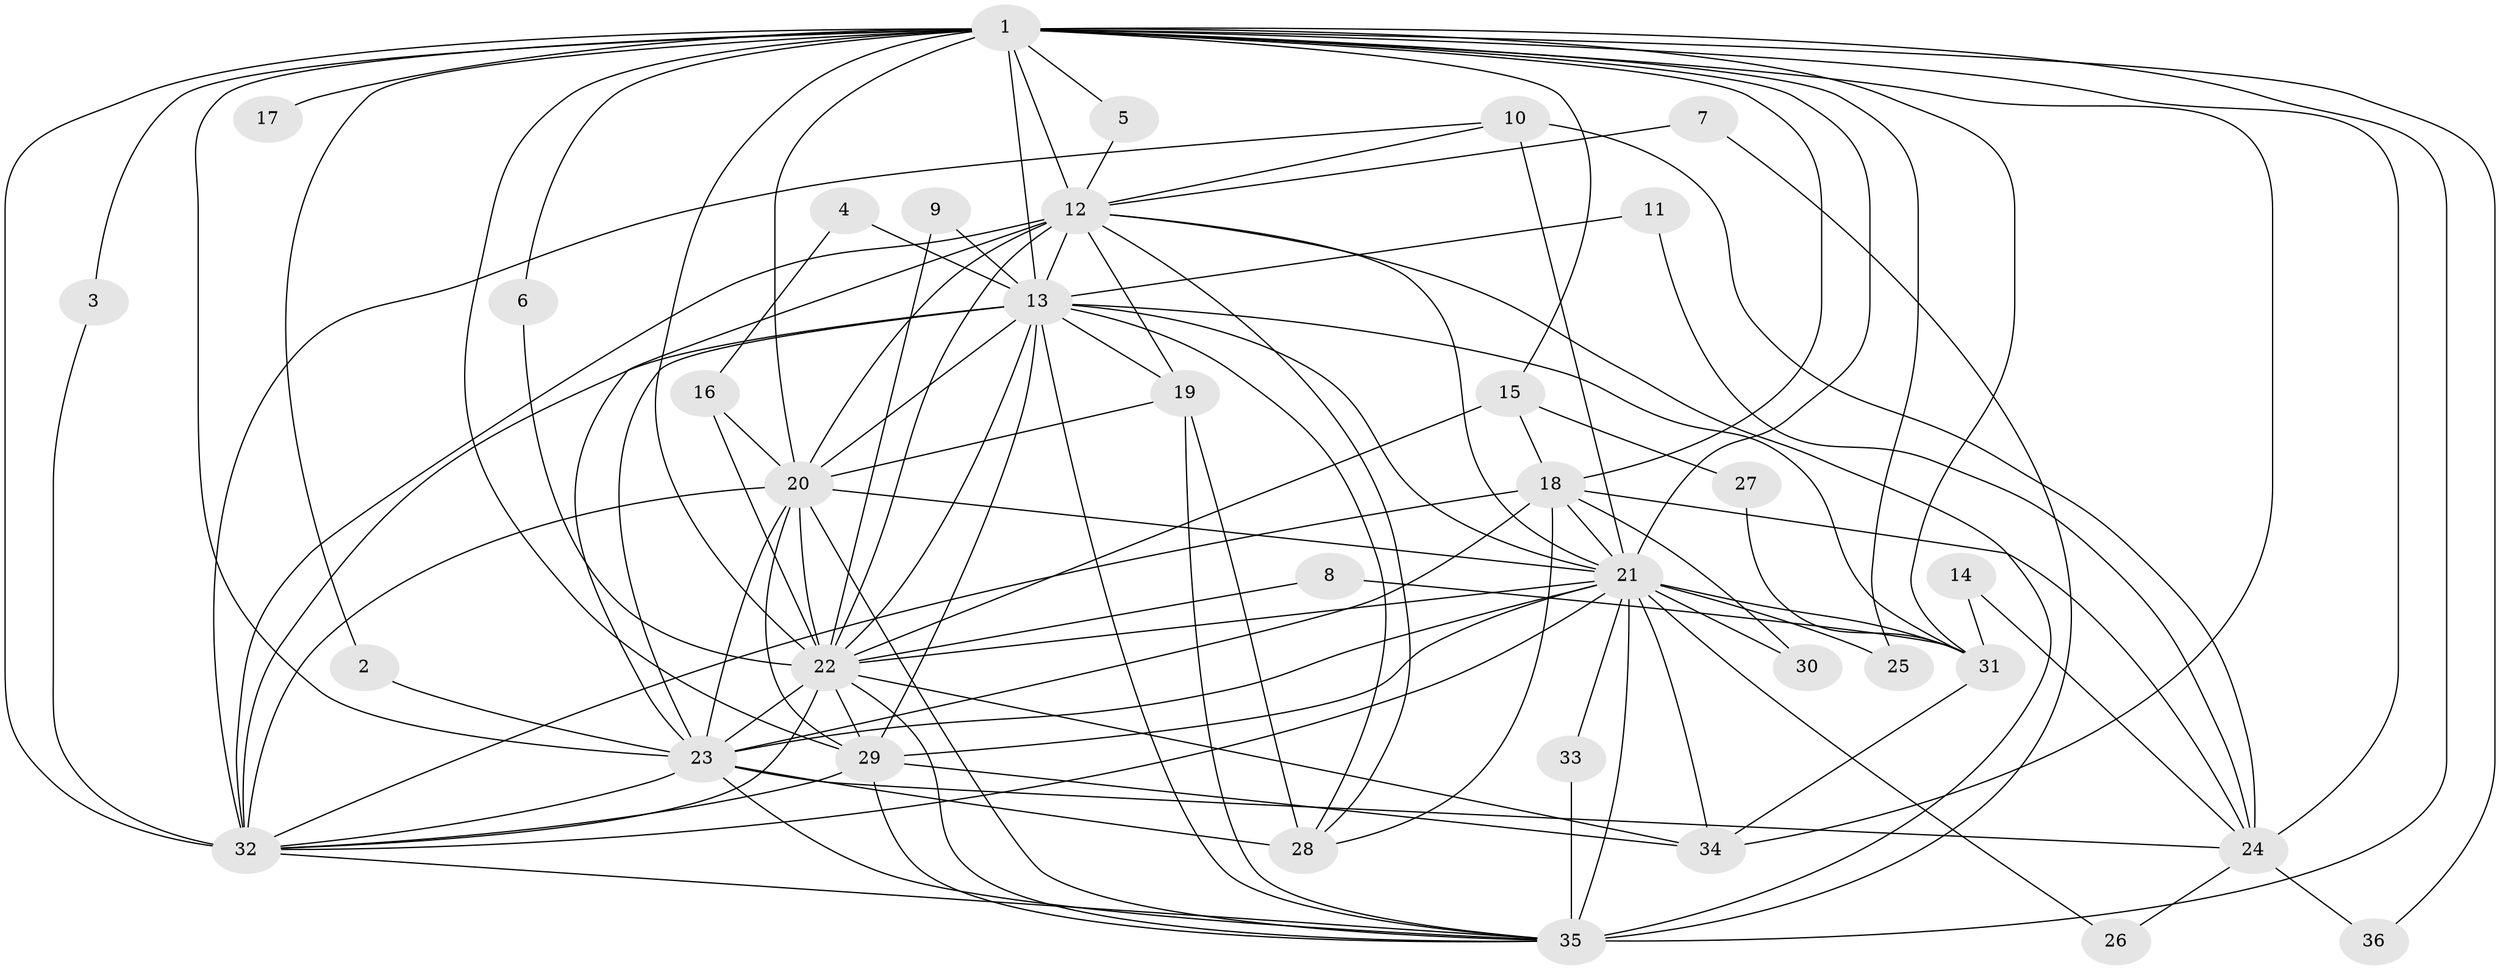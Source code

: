 // original degree distribution, {21: 0.027777777777777776, 14: 0.013888888888888888, 16: 0.027777777777777776, 19: 0.013888888888888888, 18: 0.013888888888888888, 17: 0.013888888888888888, 12: 0.027777777777777776, 2: 0.5555555555555556, 3: 0.1388888888888889, 4: 0.05555555555555555, 6: 0.027777777777777776, 5: 0.05555555555555555, 7: 0.027777777777777776}
// Generated by graph-tools (version 1.1) at 2025/25/03/09/25 03:25:47]
// undirected, 36 vertices, 109 edges
graph export_dot {
graph [start="1"]
  node [color=gray90,style=filled];
  1;
  2;
  3;
  4;
  5;
  6;
  7;
  8;
  9;
  10;
  11;
  12;
  13;
  14;
  15;
  16;
  17;
  18;
  19;
  20;
  21;
  22;
  23;
  24;
  25;
  26;
  27;
  28;
  29;
  30;
  31;
  32;
  33;
  34;
  35;
  36;
  1 -- 2 [weight=1.0];
  1 -- 3 [weight=1.0];
  1 -- 5 [weight=1.0];
  1 -- 6 [weight=1.0];
  1 -- 12 [weight=2.0];
  1 -- 13 [weight=2.0];
  1 -- 15 [weight=1.0];
  1 -- 17 [weight=2.0];
  1 -- 18 [weight=1.0];
  1 -- 20 [weight=2.0];
  1 -- 21 [weight=2.0];
  1 -- 22 [weight=3.0];
  1 -- 23 [weight=3.0];
  1 -- 24 [weight=1.0];
  1 -- 25 [weight=1.0];
  1 -- 29 [weight=1.0];
  1 -- 31 [weight=1.0];
  1 -- 32 [weight=2.0];
  1 -- 34 [weight=1.0];
  1 -- 35 [weight=3.0];
  1 -- 36 [weight=1.0];
  2 -- 23 [weight=2.0];
  3 -- 32 [weight=1.0];
  4 -- 13 [weight=1.0];
  4 -- 16 [weight=1.0];
  5 -- 12 [weight=1.0];
  6 -- 22 [weight=1.0];
  7 -- 12 [weight=1.0];
  7 -- 35 [weight=1.0];
  8 -- 22 [weight=1.0];
  8 -- 31 [weight=1.0];
  9 -- 13 [weight=1.0];
  9 -- 22 [weight=1.0];
  10 -- 12 [weight=1.0];
  10 -- 21 [weight=2.0];
  10 -- 24 [weight=1.0];
  10 -- 32 [weight=1.0];
  11 -- 13 [weight=1.0];
  11 -- 24 [weight=1.0];
  12 -- 13 [weight=1.0];
  12 -- 19 [weight=1.0];
  12 -- 20 [weight=2.0];
  12 -- 21 [weight=1.0];
  12 -- 22 [weight=2.0];
  12 -- 23 [weight=1.0];
  12 -- 28 [weight=1.0];
  12 -- 32 [weight=1.0];
  12 -- 35 [weight=1.0];
  13 -- 19 [weight=1.0];
  13 -- 20 [weight=2.0];
  13 -- 21 [weight=1.0];
  13 -- 22 [weight=1.0];
  13 -- 23 [weight=1.0];
  13 -- 28 [weight=1.0];
  13 -- 29 [weight=1.0];
  13 -- 31 [weight=1.0];
  13 -- 32 [weight=1.0];
  13 -- 35 [weight=1.0];
  14 -- 24 [weight=1.0];
  14 -- 31 [weight=1.0];
  15 -- 18 [weight=1.0];
  15 -- 22 [weight=1.0];
  15 -- 27 [weight=1.0];
  16 -- 20 [weight=1.0];
  16 -- 22 [weight=1.0];
  18 -- 21 [weight=2.0];
  18 -- 23 [weight=2.0];
  18 -- 24 [weight=1.0];
  18 -- 28 [weight=1.0];
  18 -- 30 [weight=1.0];
  18 -- 32 [weight=1.0];
  19 -- 20 [weight=1.0];
  19 -- 28 [weight=1.0];
  19 -- 35 [weight=1.0];
  20 -- 21 [weight=1.0];
  20 -- 22 [weight=1.0];
  20 -- 23 [weight=1.0];
  20 -- 29 [weight=1.0];
  20 -- 32 [weight=1.0];
  20 -- 35 [weight=1.0];
  21 -- 22 [weight=1.0];
  21 -- 23 [weight=1.0];
  21 -- 25 [weight=1.0];
  21 -- 26 [weight=1.0];
  21 -- 29 [weight=1.0];
  21 -- 30 [weight=1.0];
  21 -- 31 [weight=1.0];
  21 -- 32 [weight=1.0];
  21 -- 33 [weight=1.0];
  21 -- 34 [weight=1.0];
  21 -- 35 [weight=2.0];
  22 -- 23 [weight=2.0];
  22 -- 29 [weight=1.0];
  22 -- 32 [weight=1.0];
  22 -- 34 [weight=1.0];
  22 -- 35 [weight=1.0];
  23 -- 24 [weight=1.0];
  23 -- 28 [weight=1.0];
  23 -- 32 [weight=1.0];
  23 -- 35 [weight=1.0];
  24 -- 26 [weight=1.0];
  24 -- 36 [weight=1.0];
  27 -- 31 [weight=1.0];
  29 -- 32 [weight=1.0];
  29 -- 34 [weight=1.0];
  29 -- 35 [weight=1.0];
  31 -- 34 [weight=1.0];
  32 -- 35 [weight=1.0];
  33 -- 35 [weight=1.0];
}
